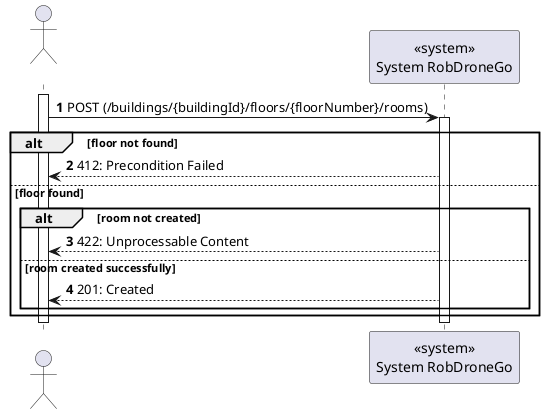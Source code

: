 @startuml
autonumber

actor " " as actor
participant "<<system>>\nSystem RobDroneGo" as sys

activate actor
    actor -> sys: POST (/buildings/{buildingId}/floors/{floorNumber}/rooms)
    activate sys

    alt floor not found
        sys --> actor : 412: Precondition Failed
    else floor found
    alt room not created
        sys --> actor : 422: Unprocessable Content
    else room created successfully
        sys --> actor : 201: Created
        end
    end

    deactivate sys
deactivate actor

@enduml
